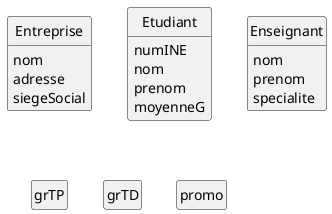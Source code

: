 @startuml TD3.1.1
'--------------------------------
' Parametres pour le dessin
'--------------------------------
hide circle
hide empty members
hide empty methods
'--------------------------------

'usecase recenser as "Recenser les demandes de stage"

class Entreprise {
  nom
  adresse
  siegeSocial
}

class Etudiant {
  numINE
  nom
  prenom
  moyenneG
}

class Enseignant {
  nom
  prenom
  specialite
}

class grTP {
  
}

class grTD {
  
}

class promo {
  
}






@enduml
